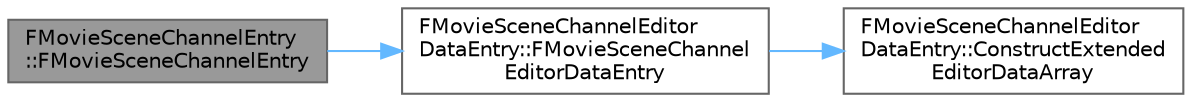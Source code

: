 digraph "FMovieSceneChannelEntry::FMovieSceneChannelEntry"
{
 // INTERACTIVE_SVG=YES
 // LATEX_PDF_SIZE
  bgcolor="transparent";
  edge [fontname=Helvetica,fontsize=10,labelfontname=Helvetica,labelfontsize=10];
  node [fontname=Helvetica,fontsize=10,shape=box,height=0.2,width=0.4];
  rankdir="LR";
  Node1 [id="Node000001",label="FMovieSceneChannelEntry\l::FMovieSceneChannelEntry",height=0.2,width=0.4,color="gray40", fillcolor="grey60", style="filled", fontcolor="black",tooltip="Templated constructor from the channel and its ID."];
  Node1 -> Node2 [id="edge1_Node000001_Node000002",color="steelblue1",style="solid",tooltip=" "];
  Node2 [id="Node000002",label="FMovieSceneChannelEditor\lDataEntry::FMovieSceneChannel\lEditorDataEntry",height=0.2,width=0.4,color="grey40", fillcolor="white", style="filled",URL="$d6/dbb/structFMovieSceneChannelEditorDataEntry.html#a1eb8d0d3ec9715d1f52406ff345da0af",tooltip="Templated constructor that uses the channel parameter to construct the editor data array from the cor..."];
  Node2 -> Node3 [id="edge2_Node000002_Node000003",color="steelblue1",style="solid",tooltip=" "];
  Node3 [id="Node000003",label="FMovieSceneChannelEditor\lDataEntry::ConstructExtended\lEditorDataArray",height=0.2,width=0.4,color="grey40", fillcolor="white", style="filled",URL="$d6/dbb/structFMovieSceneChannelEditorDataEntry.html#a3e55d6b95a2083f59498710211ae0587",tooltip="Construct the extended editor data container for channel types that require it."];
}
